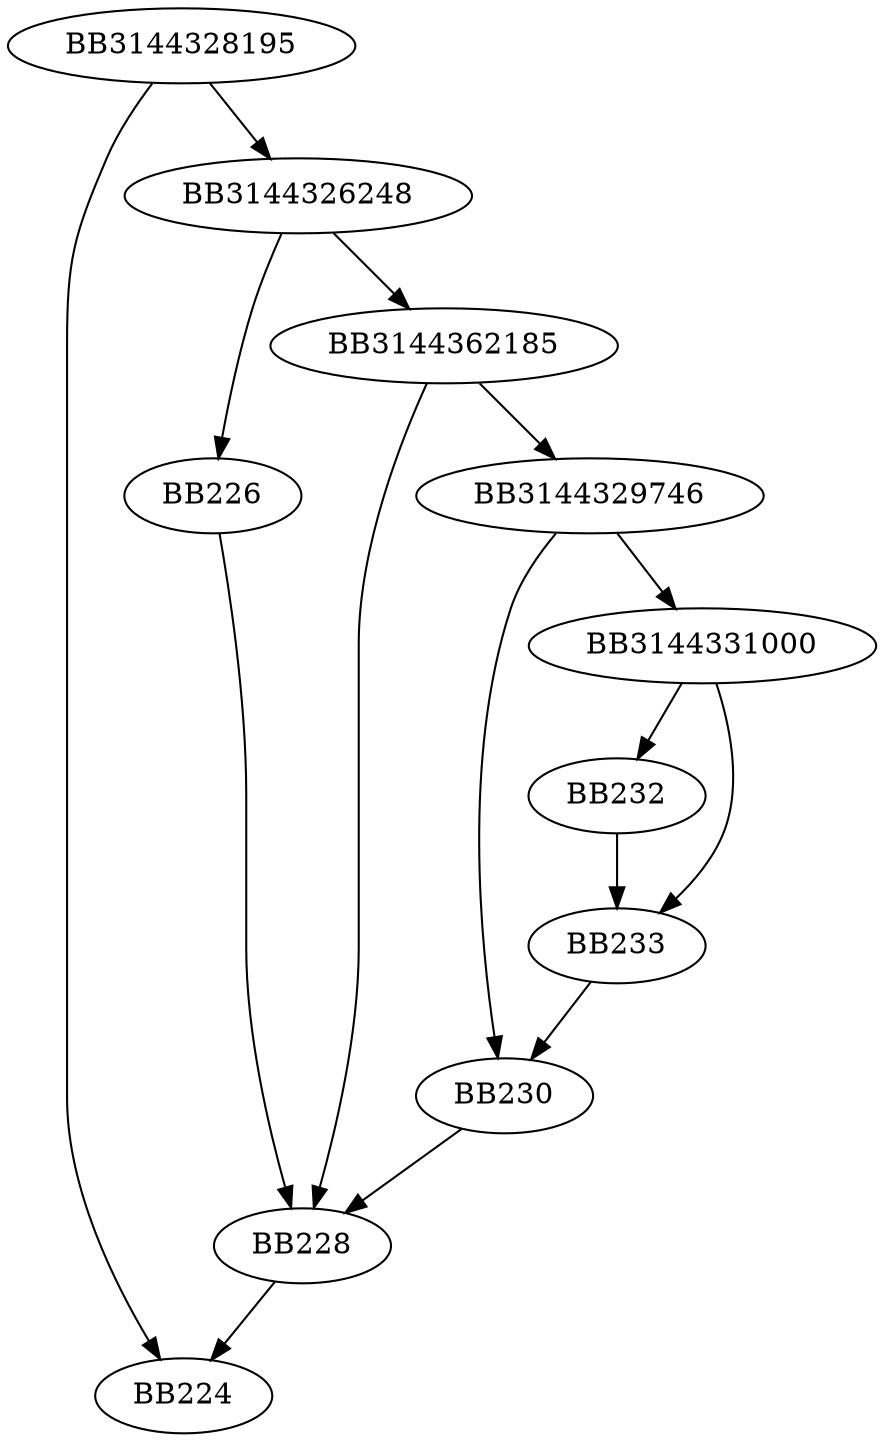 digraph G{
	BB3144328195->BB224;
	BB3144328195->BB3144326248;
	BB3144326248->BB226;
	BB3144326248->BB3144362185;
	BB226->BB228;
	BB3144362185->BB228;
	BB3144362185->BB3144329746;
	BB3144329746->BB230;
	BB3144329746->BB3144331000;
	BB3144331000->BB232;
	BB3144331000->BB233;
	BB232->BB233;
	BB233->BB230;
	BB230->BB228;
	BB228->BB224;
}
